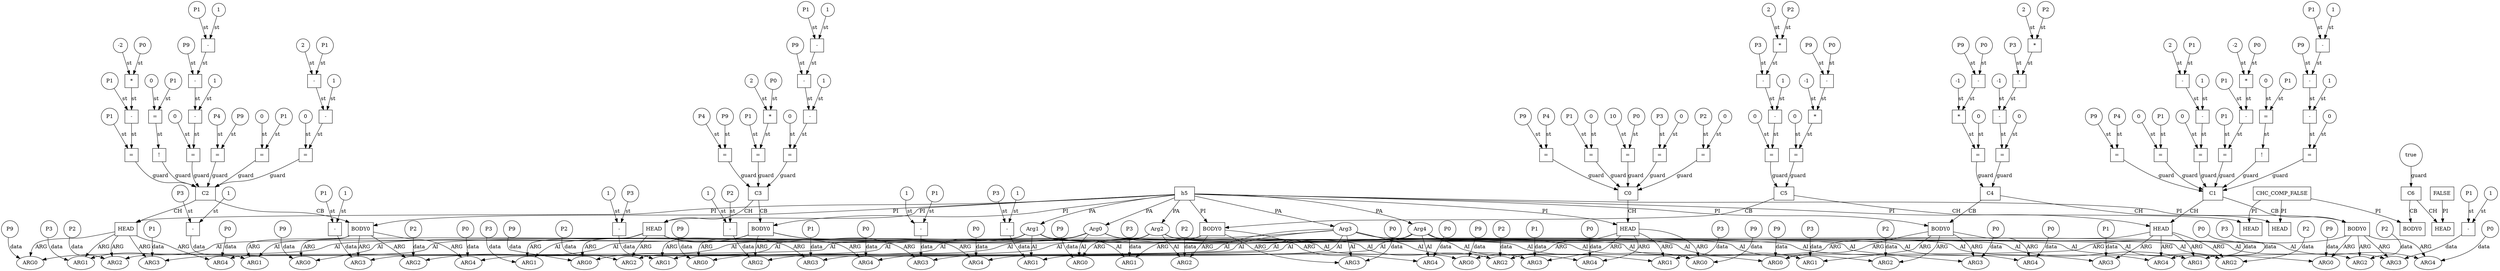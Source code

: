 // Horn Graph
digraph {
	"predicate_0" [label="h5"  nodeName="predicate_0" class=predicateName GNNNodeID=0 shape="box"]
	"predicateArgument_0" [label="Arg0"  nodeName="predicateArgument_0" class=predicateArgument GNNNodeID=1 shape="ellipse"]
		"predicate_0" -> "predicateArgument_0" [ label="PA"]
	"predicateArgument_1" [label="Arg1"  nodeName="predicateArgument_1" class=predicateArgument GNNNodeID=2 shape="ellipse"]
		"predicate_0" -> "predicateArgument_1" [ label="PA"]
	"predicateArgument_2" [label="Arg2"  nodeName="predicateArgument_2" class=predicateArgument GNNNodeID=3 shape="ellipse"]
		"predicate_0" -> "predicateArgument_2" [ label="PA"]
	"predicateArgument_3" [label="Arg3"  nodeName="predicateArgument_3" class=predicateArgument GNNNodeID=4 shape="ellipse"]
		"predicate_0" -> "predicateArgument_3" [ label="PA"]
	"predicateArgument_4" [label="Arg4"  nodeName="predicateArgument_4" class=predicateArgument GNNNodeID=5 shape="ellipse"]
		"predicate_0" -> "predicateArgument_4" [ label="PA"]
	"predicate_1" [label="CHC_COMP_FALSE"  nodeName="predicate_1" class=predicateName GNNNodeID=6 shape="box"]
	"predicate_2" [label="FALSE"  nodeName="predicate_2" class=predicateName GNNNodeID=7 shape="box"]
	"clause_0" [label="C0"  nodeName="clause_0" class=clause GNNNodeID=8 shape="box"]
	"=_9" [label="="  nodeName="=_9" class=operator GNNNodeID=9 shape="square"]
		"=_9" -> "clause_0" [ label="guard"]
	"0_10" [label="0"  nodeName="0_10" class=constant GNNNodeID=10 shape="circle"]
		"0_10" -> "=_9" [ label="st"]
	"P1_11" [label="P1"  nodeName="P1_11" class=symbolicConstant GNNNodeID=11 shape="circle"]
		"P1_11" -> "=_9" [ label="st"]
	"=_12" [label="="  nodeName="=_12" class=operator GNNNodeID=12 shape="square"]
		"=_12" -> "clause_0" [ label="guard"]
	"P0_13" [label="P0"  nodeName="P0_13" class=symbolicConstant GNNNodeID=13 shape="circle"]
		"P0_13" -> "=_12" [ label="st"]
	"10_14" [label="10"  nodeName="10_14" class=constant GNNNodeID=14 shape="circle"]
		"10_14" -> "=_12" [ label="st"]
	"=_15" [label="="  nodeName="=_15" class=operator GNNNodeID=15 shape="square"]
		"=_15" -> "clause_0" [ label="guard"]
	"0_16" [label="0"  nodeName="0_16" class=constant GNNNodeID=16 shape="circle"]
		"0_16" -> "=_15" [ label="st"]
	"P3_17" [label="P3"  nodeName="P3_17" class=symbolicConstant GNNNodeID=17 shape="circle"]
		"P3_17" -> "=_15" [ label="st"]
	"=_18" [label="="  nodeName="=_18" class=operator GNNNodeID=18 shape="square"]
		"=_18" -> "clause_0" [ label="guard"]
	"0_19" [label="0"  nodeName="0_19" class=constant GNNNodeID=19 shape="circle"]
		"0_19" -> "=_18" [ label="st"]
	"P2_20" [label="P2"  nodeName="P2_20" class=symbolicConstant GNNNodeID=20 shape="circle"]
		"P2_20" -> "=_18" [ label="st"]
	"=_21" [label="="  nodeName="=_21" class=operator GNNNodeID=21 shape="square"]
		"=_21" -> "clause_0" [ label="guard"]
	"P4_22" [label="P4"  nodeName="P4_22" class=symbolicConstant GNNNodeID=22 shape="circle"]
		"P4_22" -> "=_21" [ label="st"]
	"P9_23" [label="P9"  nodeName="P9_23" class=symbolicConstant GNNNodeID=23 shape="circle"]
		"P9_23" -> "=_21" [ label="st"]
	"clauseHead_0" [label="HEAD"  nodeName="clauseHead_0" class=clauseHead GNNNodeID=24 shape="box"]
		"clause_0" -> "clauseHead_0" [ label="CH"]
		"predicate_0" -> "clauseHead_0" [ label="PI"]
	"clauseArgument_0" [label="ARG0"  nodeName="clauseArgument_0" class=clauseArg GNNNodeID=25 shape="ellipse"]
		"clauseHead_0" -> "clauseArgument_0" [ label="ARG"]
		"predicateArgument_0" -> "clauseArgument_0" [ label="AI"]
	"P9_26" [label="P9"  nodeName="P9_26" class=symbolicConstant GNNNodeID=26 shape="circle"]
		"P9_26" -> "clauseArgument_0" [ label="data"]
	"clauseArgument_1" [label="ARG1"  nodeName="clauseArgument_1" class=clauseArg GNNNodeID=27 shape="ellipse"]
		"clauseHead_0" -> "clauseArgument_1" [ label="ARG"]
		"predicateArgument_1" -> "clauseArgument_1" [ label="AI"]
	"P3_28" [label="P3"  nodeName="P3_28" class=symbolicConstant GNNNodeID=28 shape="circle"]
		"P3_28" -> "clauseArgument_1" [ label="data"]
	"clauseArgument_2" [label="ARG2"  nodeName="clauseArgument_2" class=clauseArg GNNNodeID=29 shape="ellipse"]
		"clauseHead_0" -> "clauseArgument_2" [ label="ARG"]
		"predicateArgument_2" -> "clauseArgument_2" [ label="AI"]
	"P2_30" [label="P2"  nodeName="P2_30" class=symbolicConstant GNNNodeID=30 shape="circle"]
		"P2_30" -> "clauseArgument_2" [ label="data"]
	"clauseArgument_3" [label="ARG3"  nodeName="clauseArgument_3" class=clauseArg GNNNodeID=31 shape="ellipse"]
		"clauseHead_0" -> "clauseArgument_3" [ label="ARG"]
		"predicateArgument_3" -> "clauseArgument_3" [ label="AI"]
	"P1_32" [label="P1"  nodeName="P1_32" class=symbolicConstant GNNNodeID=32 shape="circle"]
		"P1_32" -> "clauseArgument_3" [ label="data"]
	"clauseArgument_4" [label="ARG4"  nodeName="clauseArgument_4" class=clauseArg GNNNodeID=33 shape="ellipse"]
		"clauseHead_0" -> "clauseArgument_4" [ label="ARG"]
		"predicateArgument_4" -> "clauseArgument_4" [ label="AI"]
	"P0_34" [label="P0"  nodeName="P0_34" class=symbolicConstant GNNNodeID=34 shape="circle"]
		"P0_34" -> "clauseArgument_4" [ label="data"]
	"clause_1" [label="C1"  nodeName="clause_1" class=clause GNNNodeID=35 shape="box"]
	">=_36" [label="="  nodeName=">=_36" class=operator GNNNodeID=36 shape="square"]
		">=_36" -> "clause_1" [ label="guard"]
	"0_37" [label="0"  nodeName="0_37" class=constant GNNNodeID=37 shape="circle"]
		"0_37" -> ">=_36" [ label="st"]
	"P1_38" [label="P1"  nodeName="P1_38" class=symbolicConstant GNNNodeID=38 shape="circle"]
		"P1_38" -> ">=_36" [ label="st"]
	">=_39" [label="="  nodeName=">=_39" class=operator GNNNodeID=39 shape="square"]
		">=_39" -> "clause_1" [ label="guard"]
	"0_40" [label="0"  nodeName="0_40" class=constant GNNNodeID=40 shape="circle"]
		"0_40" -> ">=_39" [ label="st"]
	"-_41" [label="-"  nodeName="-_41" class=operator GNNNodeID=41 shape="square"]
		"-_41" -> ">=_39" [ label="st"]
	"-_42" [label="-"  nodeName="-_42" class=operator GNNNodeID=42 shape="square"]
		"-_42" -> "-_41" [ label="st"]
	"2_43" [label="2"  nodeName="2_43" class=constant GNNNodeID=43 shape="circle"]
		"2_43" -> "-_42" [ label="st"]
	"P1_44" [label="P1"  nodeName="P1_44" class=symbolicConstant GNNNodeID=44 shape="circle"]
		"P1_44" -> "-_42" [ label="st"]
	"1_45" [label="1"  nodeName="1_45" class=constant GNNNodeID=45 shape="circle"]
		"1_45" -> "-_41" [ label="st"]
	"=_46" [label="="  nodeName="=_46" class=operator GNNNodeID=46 shape="square"]
		"=_46" -> "clause_1" [ label="guard"]
	"P1_47" [label="P1"  nodeName="P1_47" class=symbolicConstant GNNNodeID=47 shape="circle"]
		"P1_47" -> "=_46" [ label="st"]
	"-_48" [label="-"  nodeName="-_48" class=operator GNNNodeID=48 shape="square"]
		"-_48" -> "=_46" [ label="st"]
	"P1_49" [label="P1"  nodeName="P1_49" class=symbolicConstant GNNNodeID=49 shape="circle"]
		"P1_49" -> "-_48" [ label="st"]
	"*_50" [label="*"  nodeName="*_50" class=operator GNNNodeID=50 shape="square"]
		"*_50" -> "-_48" [ label="st"]
	"-2_51" [label="-2"  nodeName="-2_51" class=constant GNNNodeID=51 shape="circle"]
		"-2_51" -> "*_50" [ label="st"]
	"P0_52" [label="P0"  nodeName="P0_52" class=symbolicConstant GNNNodeID=52 shape="circle"]
		"P0_52" -> "*_50" [ label="st"]
	"!_53" [label="!"  nodeName="!_53" class=operator GNNNodeID=53 shape="square"]
		"!_53" -> "clause_1" [ label="guard"]
	"=_54" [label="="  nodeName="=_54" class=operator GNNNodeID=54 shape="square"]
		"=_54" -> "!_53" [ label="st"]
	"0_55" [label="0"  nodeName="0_55" class=constant GNNNodeID=55 shape="circle"]
		"0_55" -> "=_54" [ label="st"]
	"P1_56" [label="P1"  nodeName="P1_56" class=symbolicConstant GNNNodeID=56 shape="circle"]
		"P1_56" -> "=_54" [ label="st"]
	">=_57" [label="="  nodeName=">=_57" class=operator GNNNodeID=57 shape="square"]
		">=_57" -> "clause_1" [ label="guard"]
	"0_58" [label="0"  nodeName="0_58" class=constant GNNNodeID=58 shape="circle"]
		"0_58" -> ">=_57" [ label="st"]
	"-_59" [label="-"  nodeName="-_59" class=operator GNNNodeID=59 shape="square"]
		"-_59" -> ">=_57" [ label="st"]
	"-_60" [label="-"  nodeName="-_60" class=operator GNNNodeID=60 shape="square"]
		"-_60" -> "-_59" [ label="st"]
	"P9_61" [label="P9"  nodeName="P9_61" class=symbolicConstant GNNNodeID=61 shape="circle"]
		"P9_61" -> "-_60" [ label="st"]
	"-_62" [label="-"  nodeName="-_62" class=operator GNNNodeID=62 shape="square"]
		"-_62" -> "-_60" [ label="st"]
	"P1_63" [label="P1"  nodeName="P1_63" class=symbolicConstant GNNNodeID=63 shape="circle"]
		"P1_63" -> "-_62" [ label="st"]
	"1_64" [label="1"  nodeName="1_64" class=constant GNNNodeID=64 shape="circle"]
		"1_64" -> "-_62" [ label="st"]
	"1_65" [label="1"  nodeName="1_65" class=constant GNNNodeID=65 shape="circle"]
		"1_65" -> "-_59" [ label="st"]
	"=_66" [label="="  nodeName="=_66" class=operator GNNNodeID=66 shape="square"]
		"=_66" -> "clause_1" [ label="guard"]
	"P4_67" [label="P4"  nodeName="P4_67" class=symbolicConstant GNNNodeID=67 shape="circle"]
		"P4_67" -> "=_66" [ label="st"]
	"P9_68" [label="P9"  nodeName="P9_68" class=symbolicConstant GNNNodeID=68 shape="circle"]
		"P9_68" -> "=_66" [ label="st"]
	"clauseHead_1" [label="HEAD"  nodeName="clauseHead_1" class=clauseHead GNNNodeID=69 shape="box"]
		"clause_1" -> "clauseHead_1" [ label="CH"]
		"predicate_0" -> "clauseHead_1" [ label="PI"]
	"clauseArgument_5" [label="ARG0"  nodeName="clauseArgument_5" class=clauseArg GNNNodeID=70 shape="ellipse"]
		"clauseHead_1" -> "clauseArgument_5" [ label="ARG"]
		"predicateArgument_0" -> "clauseArgument_5" [ label="AI"]
	"P9_71" [label="P9"  nodeName="P9_71" class=symbolicConstant GNNNodeID=71 shape="circle"]
		"P9_71" -> "clauseArgument_5" [ label="data"]
	"clauseArgument_6" [label="ARG1"  nodeName="clauseArgument_6" class=clauseArg GNNNodeID=72 shape="ellipse"]
		"clauseHead_1" -> "clauseArgument_6" [ label="ARG"]
		"predicateArgument_1" -> "clauseArgument_6" [ label="AI"]
	"P3_73" [label="P3"  nodeName="P3_73" class=symbolicConstant GNNNodeID=73 shape="circle"]
		"P3_73" -> "clauseArgument_6" [ label="data"]
	"clauseArgument_7" [label="ARG2"  nodeName="clauseArgument_7" class=clauseArg GNNNodeID=74 shape="ellipse"]
		"clauseHead_1" -> "clauseArgument_7" [ label="ARG"]
		"predicateArgument_2" -> "clauseArgument_7" [ label="AI"]
	"P2_75" [label="P2"  nodeName="P2_75" class=symbolicConstant GNNNodeID=75 shape="circle"]
		"P2_75" -> "clauseArgument_7" [ label="data"]
	"clauseArgument_8" [label="ARG3"  nodeName="clauseArgument_8" class=clauseArg GNNNodeID=76 shape="ellipse"]
		"clauseHead_1" -> "clauseArgument_8" [ label="ARG"]
		"predicateArgument_3" -> "clauseArgument_8" [ label="AI"]
	"P1_77" [label="P1"  nodeName="P1_77" class=symbolicConstant GNNNodeID=77 shape="circle"]
		"P1_77" -> "clauseArgument_8" [ label="data"]
	"clauseArgument_9" [label="ARG4"  nodeName="clauseArgument_9" class=clauseArg GNNNodeID=78 shape="ellipse"]
		"clauseHead_1" -> "clauseArgument_9" [ label="ARG"]
		"predicateArgument_4" -> "clauseArgument_9" [ label="AI"]
	"P0_79" [label="P0"  nodeName="P0_79" class=symbolicConstant GNNNodeID=79 shape="circle"]
		"P0_79" -> "clauseArgument_9" [ label="data"]
	"clauseBody_0" [label="BODY0"  nodeName="clauseBody_0" class=clauseBody GNNNodeID=80 shape="box"]
		"clause_1" -> "clauseBody_0" [ label="CB"]
		"predicate_0" -> "clauseBody_0" [ label="PI"]
	"clauseArgument_10" [label="ARG0"  nodeName="clauseArgument_10" class=clauseArg GNNNodeID=81 shape="ellipse"]
		"clauseBody_0" -> "clauseArgument_10" [ label="ARG"]
		"predicateArgument_0" -> "clauseArgument_10" [ label="AI"]
	"P9_82" [label="P9"  nodeName="P9_82" class=symbolicConstant GNNNodeID=82 shape="circle"]
		"P9_82" -> "clauseArgument_10" [ label="data"]
	"clauseArgument_11" [label="ARG1"  nodeName="clauseArgument_11" class=clauseArg GNNNodeID=83 shape="ellipse"]
		"clauseBody_0" -> "clauseArgument_11" [ label="ARG"]
		"predicateArgument_1" -> "clauseArgument_11" [ label="AI"]
	"-_84" [label="-"  nodeName="-_84" class=operator GNNNodeID=84 shape="square"]
		"-_84" -> "clauseArgument_11" [ label="data"]
	"P3_85" [label="P3"  nodeName="P3_85" class=symbolicConstant GNNNodeID=85 shape="circle"]
		"P3_85" -> "-_84" [ label="st"]
	"1_86" [label="1"  nodeName="1_86" class=constant GNNNodeID=86 shape="circle"]
		"1_86" -> "-_84" [ label="st"]
	"clauseArgument_12" [label="ARG2"  nodeName="clauseArgument_12" class=clauseArg GNNNodeID=87 shape="ellipse"]
		"clauseBody_0" -> "clauseArgument_12" [ label="ARG"]
		"predicateArgument_2" -> "clauseArgument_12" [ label="AI"]
	"P2_88" [label="P2"  nodeName="P2_88" class=symbolicConstant GNNNodeID=88 shape="circle"]
		"P2_88" -> "clauseArgument_12" [ label="data"]
	"clauseArgument_13" [label="ARG3"  nodeName="clauseArgument_13" class=clauseArg GNNNodeID=89 shape="ellipse"]
		"clauseBody_0" -> "clauseArgument_13" [ label="ARG"]
		"predicateArgument_3" -> "clauseArgument_13" [ label="AI"]
	"-_90" [label="-"  nodeName="-_90" class=operator GNNNodeID=90 shape="square"]
		"-_90" -> "clauseArgument_13" [ label="data"]
	"P1_91" [label="P1"  nodeName="P1_91" class=symbolicConstant GNNNodeID=91 shape="circle"]
		"P1_91" -> "-_90" [ label="st"]
	"1_92" [label="1"  nodeName="1_92" class=constant GNNNodeID=92 shape="circle"]
		"1_92" -> "-_90" [ label="st"]
	"clauseArgument_14" [label="ARG4"  nodeName="clauseArgument_14" class=clauseArg GNNNodeID=93 shape="ellipse"]
		"clauseBody_0" -> "clauseArgument_14" [ label="ARG"]
		"predicateArgument_4" -> "clauseArgument_14" [ label="AI"]
	"P0_94" [label="P0"  nodeName="P0_94" class=symbolicConstant GNNNodeID=94 shape="circle"]
		"P0_94" -> "clauseArgument_14" [ label="data"]
	"clause_2" [label="C2"  nodeName="clause_2" class=clause GNNNodeID=95 shape="box"]
	">=_96" [label="="  nodeName=">=_96" class=operator GNNNodeID=96 shape="square"]
		">=_96" -> "clause_2" [ label="guard"]
	"0_97" [label="0"  nodeName="0_97" class=constant GNNNodeID=97 shape="circle"]
		"0_97" -> ">=_96" [ label="st"]
	"P1_98" [label="P1"  nodeName="P1_98" class=symbolicConstant GNNNodeID=98 shape="circle"]
		"P1_98" -> ">=_96" [ label="st"]
	">=_99" [label="="  nodeName=">=_99" class=operator GNNNodeID=99 shape="square"]
		">=_99" -> "clause_2" [ label="guard"]
	"0_100" [label="0"  nodeName="0_100" class=constant GNNNodeID=100 shape="circle"]
		"0_100" -> ">=_99" [ label="st"]
	"-_101" [label="-"  nodeName="-_101" class=operator GNNNodeID=101 shape="square"]
		"-_101" -> ">=_99" [ label="st"]
	"-_102" [label="-"  nodeName="-_102" class=operator GNNNodeID=102 shape="square"]
		"-_102" -> "-_101" [ label="st"]
	"2_103" [label="2"  nodeName="2_103" class=constant GNNNodeID=103 shape="circle"]
		"2_103" -> "-_102" [ label="st"]
	"P1_104" [label="P1"  nodeName="P1_104" class=symbolicConstant GNNNodeID=104 shape="circle"]
		"P1_104" -> "-_102" [ label="st"]
	"1_105" [label="1"  nodeName="1_105" class=constant GNNNodeID=105 shape="circle"]
		"1_105" -> "-_101" [ label="st"]
	"=_106" [label="="  nodeName="=_106" class=operator GNNNodeID=106 shape="square"]
		"=_106" -> "clause_2" [ label="guard"]
	"P1_107" [label="P1"  nodeName="P1_107" class=symbolicConstant GNNNodeID=107 shape="circle"]
		"P1_107" -> "=_106" [ label="st"]
	"-_108" [label="-"  nodeName="-_108" class=operator GNNNodeID=108 shape="square"]
		"-_108" -> "=_106" [ label="st"]
	"P1_109" [label="P1"  nodeName="P1_109" class=symbolicConstant GNNNodeID=109 shape="circle"]
		"P1_109" -> "-_108" [ label="st"]
	"*_110" [label="*"  nodeName="*_110" class=operator GNNNodeID=110 shape="square"]
		"*_110" -> "-_108" [ label="st"]
	"-2_111" [label="-2"  nodeName="-2_111" class=constant GNNNodeID=111 shape="circle"]
		"-2_111" -> "*_110" [ label="st"]
	"P0_112" [label="P0"  nodeName="P0_112" class=symbolicConstant GNNNodeID=112 shape="circle"]
		"P0_112" -> "*_110" [ label="st"]
	"!_113" [label="!"  nodeName="!_113" class=operator GNNNodeID=113 shape="square"]
		"!_113" -> "clause_2" [ label="guard"]
	"=_114" [label="="  nodeName="=_114" class=operator GNNNodeID=114 shape="square"]
		"=_114" -> "!_113" [ label="st"]
	"0_115" [label="0"  nodeName="0_115" class=constant GNNNodeID=115 shape="circle"]
		"0_115" -> "=_114" [ label="st"]
	"P1_116" [label="P1"  nodeName="P1_116" class=symbolicConstant GNNNodeID=116 shape="circle"]
		"P1_116" -> "=_114" [ label="st"]
	">=_117" [label="="  nodeName=">=_117" class=operator GNNNodeID=117 shape="square"]
		">=_117" -> "clause_2" [ label="guard"]
	"0_118" [label="0"  nodeName="0_118" class=constant GNNNodeID=118 shape="circle"]
		"0_118" -> ">=_117" [ label="st"]
	"-_119" [label="-"  nodeName="-_119" class=operator GNNNodeID=119 shape="square"]
		"-_119" -> ">=_117" [ label="st"]
	"-_120" [label="-"  nodeName="-_120" class=operator GNNNodeID=120 shape="square"]
		"-_120" -> "-_119" [ label="st"]
	"P9_121" [label="P9"  nodeName="P9_121" class=symbolicConstant GNNNodeID=121 shape="circle"]
		"P9_121" -> "-_120" [ label="st"]
	"-_122" [label="-"  nodeName="-_122" class=operator GNNNodeID=122 shape="square"]
		"-_122" -> "-_120" [ label="st"]
	"P1_123" [label="P1"  nodeName="P1_123" class=symbolicConstant GNNNodeID=123 shape="circle"]
		"P1_123" -> "-_122" [ label="st"]
	"1_124" [label="1"  nodeName="1_124" class=constant GNNNodeID=124 shape="circle"]
		"1_124" -> "-_122" [ label="st"]
	"1_125" [label="1"  nodeName="1_125" class=constant GNNNodeID=125 shape="circle"]
		"1_125" -> "-_119" [ label="st"]
	"=_126" [label="="  nodeName="=_126" class=operator GNNNodeID=126 shape="square"]
		"=_126" -> "clause_2" [ label="guard"]
	"P4_127" [label="P4"  nodeName="P4_127" class=symbolicConstant GNNNodeID=127 shape="circle"]
		"P4_127" -> "=_126" [ label="st"]
	"P9_128" [label="P9"  nodeName="P9_128" class=symbolicConstant GNNNodeID=128 shape="circle"]
		"P9_128" -> "=_126" [ label="st"]
	"clauseHead_2" [label="HEAD"  nodeName="clauseHead_2" class=clauseHead GNNNodeID=129 shape="box"]
		"clause_2" -> "clauseHead_2" [ label="CH"]
		"predicate_0" -> "clauseHead_2" [ label="PI"]
	"clauseArgument_15" [label="ARG0"  nodeName="clauseArgument_15" class=clauseArg GNNNodeID=130 shape="ellipse"]
		"clauseHead_2" -> "clauseArgument_15" [ label="ARG"]
		"predicateArgument_0" -> "clauseArgument_15" [ label="AI"]
	"P9_131" [label="P9"  nodeName="P9_131" class=symbolicConstant GNNNodeID=131 shape="circle"]
		"P9_131" -> "clauseArgument_15" [ label="data"]
	"clauseArgument_16" [label="ARG1"  nodeName="clauseArgument_16" class=clauseArg GNNNodeID=132 shape="ellipse"]
		"clauseHead_2" -> "clauseArgument_16" [ label="ARG"]
		"predicateArgument_1" -> "clauseArgument_16" [ label="AI"]
	"P3_133" [label="P3"  nodeName="P3_133" class=symbolicConstant GNNNodeID=133 shape="circle"]
		"P3_133" -> "clauseArgument_16" [ label="data"]
	"clauseArgument_17" [label="ARG2"  nodeName="clauseArgument_17" class=clauseArg GNNNodeID=134 shape="ellipse"]
		"clauseHead_2" -> "clauseArgument_17" [ label="ARG"]
		"predicateArgument_2" -> "clauseArgument_17" [ label="AI"]
	"P2_135" [label="P2"  nodeName="P2_135" class=symbolicConstant GNNNodeID=135 shape="circle"]
		"P2_135" -> "clauseArgument_17" [ label="data"]
	"clauseArgument_18" [label="ARG3"  nodeName="clauseArgument_18" class=clauseArg GNNNodeID=136 shape="ellipse"]
		"clauseHead_2" -> "clauseArgument_18" [ label="ARG"]
		"predicateArgument_3" -> "clauseArgument_18" [ label="AI"]
	"P1_137" [label="P1"  nodeName="P1_137" class=symbolicConstant GNNNodeID=137 shape="circle"]
		"P1_137" -> "clauseArgument_18" [ label="data"]
	"clauseArgument_19" [label="ARG4"  nodeName="clauseArgument_19" class=clauseArg GNNNodeID=138 shape="ellipse"]
		"clauseHead_2" -> "clauseArgument_19" [ label="ARG"]
		"predicateArgument_4" -> "clauseArgument_19" [ label="AI"]
	"P0_139" [label="P0"  nodeName="P0_139" class=symbolicConstant GNNNodeID=139 shape="circle"]
		"P0_139" -> "clauseArgument_19" [ label="data"]
	"clauseBody_1" [label="BODY0"  nodeName="clauseBody_1" class=clauseBody GNNNodeID=140 shape="box"]
		"clause_2" -> "clauseBody_1" [ label="CB"]
		"predicate_0" -> "clauseBody_1" [ label="PI"]
	"clauseArgument_20" [label="ARG0"  nodeName="clauseArgument_20" class=clauseArg GNNNodeID=141 shape="ellipse"]
		"clauseBody_1" -> "clauseArgument_20" [ label="ARG"]
		"predicateArgument_0" -> "clauseArgument_20" [ label="AI"]
	"P9_142" [label="P9"  nodeName="P9_142" class=symbolicConstant GNNNodeID=142 shape="circle"]
		"P9_142" -> "clauseArgument_20" [ label="data"]
	"clauseArgument_21" [label="ARG1"  nodeName="clauseArgument_21" class=clauseArg GNNNodeID=143 shape="ellipse"]
		"clauseBody_1" -> "clauseArgument_21" [ label="ARG"]
		"predicateArgument_1" -> "clauseArgument_21" [ label="AI"]
	"-_144" [label="-"  nodeName="-_144" class=operator GNNNodeID=144 shape="square"]
		"-_144" -> "clauseArgument_21" [ label="data"]
	"P3_145" [label="P3"  nodeName="P3_145" class=symbolicConstant GNNNodeID=145 shape="circle"]
		"P3_145" -> "-_144" [ label="st"]
	"1_146" [label="1"  nodeName="1_146" class=constant GNNNodeID=146 shape="circle"]
		"1_146" -> "-_144" [ label="st"]
	"clauseArgument_22" [label="ARG2"  nodeName="clauseArgument_22" class=clauseArg GNNNodeID=147 shape="ellipse"]
		"clauseBody_1" -> "clauseArgument_22" [ label="ARG"]
		"predicateArgument_2" -> "clauseArgument_22" [ label="AI"]
	"P2_148" [label="P2"  nodeName="P2_148" class=symbolicConstant GNNNodeID=148 shape="circle"]
		"P2_148" -> "clauseArgument_22" [ label="data"]
	"clauseArgument_23" [label="ARG3"  nodeName="clauseArgument_23" class=clauseArg GNNNodeID=149 shape="ellipse"]
		"clauseBody_1" -> "clauseArgument_23" [ label="ARG"]
		"predicateArgument_3" -> "clauseArgument_23" [ label="AI"]
	"-_150" [label="-"  nodeName="-_150" class=operator GNNNodeID=150 shape="square"]
		"-_150" -> "clauseArgument_23" [ label="data"]
	"P1_151" [label="P1"  nodeName="P1_151" class=symbolicConstant GNNNodeID=151 shape="circle"]
		"P1_151" -> "-_150" [ label="st"]
	"1_152" [label="1"  nodeName="1_152" class=constant GNNNodeID=152 shape="circle"]
		"1_152" -> "-_150" [ label="st"]
	"clauseArgument_24" [label="ARG4"  nodeName="clauseArgument_24" class=clauseArg GNNNodeID=153 shape="ellipse"]
		"clauseBody_1" -> "clauseArgument_24" [ label="ARG"]
		"predicateArgument_4" -> "clauseArgument_24" [ label="AI"]
	"P0_154" [label="P0"  nodeName="P0_154" class=symbolicConstant GNNNodeID=154 shape="circle"]
		"P0_154" -> "clauseArgument_24" [ label="data"]
	"clause_3" [label="C3"  nodeName="clause_3" class=clause GNNNodeID=155 shape="box"]
	"=_156" [label="="  nodeName="=_156" class=operator GNNNodeID=156 shape="square"]
		"=_156" -> "clause_3" [ label="guard"]
	"P1_157" [label="P1"  nodeName="P1_157" class=symbolicConstant GNNNodeID=157 shape="circle"]
		"P1_157" -> "=_156" [ label="st"]
	"*_158" [label="*"  nodeName="*_158" class=operator GNNNodeID=158 shape="square"]
		"*_158" -> "=_156" [ label="st"]
	"2_159" [label="2"  nodeName="2_159" class=constant GNNNodeID=159 shape="circle"]
		"2_159" -> "*_158" [ label="st"]
	"P0_160" [label="P0"  nodeName="P0_160" class=symbolicConstant GNNNodeID=160 shape="circle"]
		"P0_160" -> "*_158" [ label="st"]
	">=_161" [label="="  nodeName=">=_161" class=operator GNNNodeID=161 shape="square"]
		">=_161" -> "clause_3" [ label="guard"]
	"0_162" [label="0"  nodeName="0_162" class=constant GNNNodeID=162 shape="circle"]
		"0_162" -> ">=_161" [ label="st"]
	"-_163" [label="-"  nodeName="-_163" class=operator GNNNodeID=163 shape="square"]
		"-_163" -> ">=_161" [ label="st"]
	"-_164" [label="-"  nodeName="-_164" class=operator GNNNodeID=164 shape="square"]
		"-_164" -> "-_163" [ label="st"]
	"P9_165" [label="P9"  nodeName="P9_165" class=symbolicConstant GNNNodeID=165 shape="circle"]
		"P9_165" -> "-_164" [ label="st"]
	"-_166" [label="-"  nodeName="-_166" class=operator GNNNodeID=166 shape="square"]
		"-_166" -> "-_164" [ label="st"]
	"P1_167" [label="P1"  nodeName="P1_167" class=symbolicConstant GNNNodeID=167 shape="circle"]
		"P1_167" -> "-_166" [ label="st"]
	"1_168" [label="1"  nodeName="1_168" class=constant GNNNodeID=168 shape="circle"]
		"1_168" -> "-_166" [ label="st"]
	"1_169" [label="1"  nodeName="1_169" class=constant GNNNodeID=169 shape="circle"]
		"1_169" -> "-_163" [ label="st"]
	"=_170" [label="="  nodeName="=_170" class=operator GNNNodeID=170 shape="square"]
		"=_170" -> "clause_3" [ label="guard"]
	"P4_171" [label="P4"  nodeName="P4_171" class=symbolicConstant GNNNodeID=171 shape="circle"]
		"P4_171" -> "=_170" [ label="st"]
	"P9_172" [label="P9"  nodeName="P9_172" class=symbolicConstant GNNNodeID=172 shape="circle"]
		"P9_172" -> "=_170" [ label="st"]
	"clauseHead_3" [label="HEAD"  nodeName="clauseHead_3" class=clauseHead GNNNodeID=173 shape="box"]
		"clause_3" -> "clauseHead_3" [ label="CH"]
		"predicate_0" -> "clauseHead_3" [ label="PI"]
	"clauseArgument_25" [label="ARG0"  nodeName="clauseArgument_25" class=clauseArg GNNNodeID=174 shape="ellipse"]
		"clauseHead_3" -> "clauseArgument_25" [ label="ARG"]
		"predicateArgument_0" -> "clauseArgument_25" [ label="AI"]
	"P9_175" [label="P9"  nodeName="P9_175" class=symbolicConstant GNNNodeID=175 shape="circle"]
		"P9_175" -> "clauseArgument_25" [ label="data"]
	"clauseArgument_26" [label="ARG1"  nodeName="clauseArgument_26" class=clauseArg GNNNodeID=176 shape="ellipse"]
		"clauseHead_3" -> "clauseArgument_26" [ label="ARG"]
		"predicateArgument_1" -> "clauseArgument_26" [ label="AI"]
	"P3_177" [label="P3"  nodeName="P3_177" class=symbolicConstant GNNNodeID=177 shape="circle"]
		"P3_177" -> "clauseArgument_26" [ label="data"]
	"clauseArgument_27" [label="ARG2"  nodeName="clauseArgument_27" class=clauseArg GNNNodeID=178 shape="ellipse"]
		"clauseHead_3" -> "clauseArgument_27" [ label="ARG"]
		"predicateArgument_2" -> "clauseArgument_27" [ label="AI"]
	"P2_179" [label="P2"  nodeName="P2_179" class=symbolicConstant GNNNodeID=179 shape="circle"]
		"P2_179" -> "clauseArgument_27" [ label="data"]
	"clauseArgument_28" [label="ARG3"  nodeName="clauseArgument_28" class=clauseArg GNNNodeID=180 shape="ellipse"]
		"clauseHead_3" -> "clauseArgument_28" [ label="ARG"]
		"predicateArgument_3" -> "clauseArgument_28" [ label="AI"]
	"P1_181" [label="P1"  nodeName="P1_181" class=symbolicConstant GNNNodeID=181 shape="circle"]
		"P1_181" -> "clauseArgument_28" [ label="data"]
	"clauseArgument_29" [label="ARG4"  nodeName="clauseArgument_29" class=clauseArg GNNNodeID=182 shape="ellipse"]
		"clauseHead_3" -> "clauseArgument_29" [ label="ARG"]
		"predicateArgument_4" -> "clauseArgument_29" [ label="AI"]
	"P0_183" [label="P0"  nodeName="P0_183" class=symbolicConstant GNNNodeID=183 shape="circle"]
		"P0_183" -> "clauseArgument_29" [ label="data"]
	"clauseBody_2" [label="BODY0"  nodeName="clauseBody_2" class=clauseBody GNNNodeID=184 shape="box"]
		"clause_3" -> "clauseBody_2" [ label="CB"]
		"predicate_0" -> "clauseBody_2" [ label="PI"]
	"clauseArgument_30" [label="ARG0"  nodeName="clauseArgument_30" class=clauseArg GNNNodeID=185 shape="ellipse"]
		"clauseBody_2" -> "clauseArgument_30" [ label="ARG"]
		"predicateArgument_0" -> "clauseArgument_30" [ label="AI"]
	"P9_186" [label="P9"  nodeName="P9_186" class=symbolicConstant GNNNodeID=186 shape="circle"]
		"P9_186" -> "clauseArgument_30" [ label="data"]
	"clauseArgument_31" [label="ARG1"  nodeName="clauseArgument_31" class=clauseArg GNNNodeID=187 shape="ellipse"]
		"clauseBody_2" -> "clauseArgument_31" [ label="ARG"]
		"predicateArgument_1" -> "clauseArgument_31" [ label="AI"]
	"-_188" [label="-"  nodeName="-_188" class=operator GNNNodeID=188 shape="square"]
		"-_188" -> "clauseArgument_31" [ label="data"]
	"P3_189" [label="P3"  nodeName="P3_189" class=symbolicConstant GNNNodeID=189 shape="circle"]
		"P3_189" -> "-_188" [ label="st"]
	"1_190" [label="1"  nodeName="1_190" class=constant GNNNodeID=190 shape="circle"]
		"1_190" -> "-_188" [ label="st"]
	"clauseArgument_32" [label="ARG2"  nodeName="clauseArgument_32" class=clauseArg GNNNodeID=191 shape="ellipse"]
		"clauseBody_2" -> "clauseArgument_32" [ label="ARG"]
		"predicateArgument_2" -> "clauseArgument_32" [ label="AI"]
	"-_192" [label="-"  nodeName="-_192" class=operator GNNNodeID=192 shape="square"]
		"-_192" -> "clauseArgument_32" [ label="data"]
	"P2_193" [label="P2"  nodeName="P2_193" class=symbolicConstant GNNNodeID=193 shape="circle"]
		"P2_193" -> "-_192" [ label="st"]
	"1_194" [label="1"  nodeName="1_194" class=constant GNNNodeID=194 shape="circle"]
		"1_194" -> "-_192" [ label="st"]
	"clauseArgument_33" [label="ARG3"  nodeName="clauseArgument_33" class=clauseArg GNNNodeID=195 shape="ellipse"]
		"clauseBody_2" -> "clauseArgument_33" [ label="ARG"]
		"predicateArgument_3" -> "clauseArgument_33" [ label="AI"]
	"-_196" [label="-"  nodeName="-_196" class=operator GNNNodeID=196 shape="square"]
		"-_196" -> "clauseArgument_33" [ label="data"]
	"P1_197" [label="P1"  nodeName="P1_197" class=symbolicConstant GNNNodeID=197 shape="circle"]
		"P1_197" -> "-_196" [ label="st"]
	"1_198" [label="1"  nodeName="1_198" class=constant GNNNodeID=198 shape="circle"]
		"1_198" -> "-_196" [ label="st"]
	"clauseArgument_34" [label="ARG4"  nodeName="clauseArgument_34" class=clauseArg GNNNodeID=199 shape="ellipse"]
		"clauseBody_2" -> "clauseArgument_34" [ label="ARG"]
		"predicateArgument_4" -> "clauseArgument_34" [ label="AI"]
	"P0_200" [label="P0"  nodeName="P0_200" class=symbolicConstant GNNNodeID=200 shape="circle"]
		"P0_200" -> "clauseArgument_34" [ label="data"]
	"clause_4" [label="C4"  nodeName="clause_4" class=clause GNNNodeID=201 shape="box"]
	">=_202" [label="="  nodeName=">=_202" class=operator GNNNodeID=202 shape="square"]
		">=_202" -> "clause_4" [ label="guard"]
	"0_203" [label="0"  nodeName="0_203" class=constant GNNNodeID=203 shape="circle"]
		"0_203" -> ">=_202" [ label="st"]
	"-_204" [label="-"  nodeName="-_204" class=operator GNNNodeID=204 shape="square"]
		"-_204" -> ">=_202" [ label="st"]
	"-1_205" [label="-1"  nodeName="-1_205" class=constant GNNNodeID=205 shape="circle"]
		"-1_205" -> "-_204" [ label="st"]
	"-_206" [label="-"  nodeName="-_206" class=operator GNNNodeID=206 shape="square"]
		"-_206" -> "-_204" [ label="st"]
	"P3_207" [label="P3"  nodeName="P3_207" class=symbolicConstant GNNNodeID=207 shape="circle"]
		"P3_207" -> "-_206" [ label="st"]
	"*_208" [label="*"  nodeName="*_208" class=operator GNNNodeID=208 shape="square"]
		"*_208" -> "-_206" [ label="st"]
	"2_209" [label="2"  nodeName="2_209" class=constant GNNNodeID=209 shape="circle"]
		"2_209" -> "*_208" [ label="st"]
	"P2_210" [label="P2"  nodeName="P2_210" class=symbolicConstant GNNNodeID=210 shape="circle"]
		"P2_210" -> "*_208" [ label="st"]
	">=_211" [label="="  nodeName=">=_211" class=operator GNNNodeID=211 shape="square"]
		">=_211" -> "clause_4" [ label="guard"]
	"0_212" [label="0"  nodeName="0_212" class=constant GNNNodeID=212 shape="circle"]
		"0_212" -> ">=_211" [ label="st"]
	"*_213" [label="*"  nodeName="*_213" class=operator GNNNodeID=213 shape="square"]
		"*_213" -> ">=_211" [ label="st"]
	"-1_214" [label="-1"  nodeName="-1_214" class=constant GNNNodeID=214 shape="circle"]
		"-1_214" -> "*_213" [ label="st"]
	"-_215" [label="-"  nodeName="-_215" class=operator GNNNodeID=215 shape="square"]
		"-_215" -> "*_213" [ label="st"]
	"P9_216" [label="P9"  nodeName="P9_216" class=symbolicConstant GNNNodeID=216 shape="circle"]
		"P9_216" -> "-_215" [ label="st"]
	"P0_217" [label="P0"  nodeName="P0_217" class=symbolicConstant GNNNodeID=217 shape="circle"]
		"P0_217" -> "-_215" [ label="st"]
	"clauseHead_4" [label="HEAD"  nodeName="clauseHead_4" class=clauseHead GNNNodeID=218 shape="box"]
		"clause_4" -> "clauseHead_4" [ label="CH"]
		"predicate_1" -> "clauseHead_4" [ label="PI"]
	"clauseBody_3" [label="BODY0"  nodeName="clauseBody_3" class=clauseBody GNNNodeID=219 shape="box"]
		"clause_4" -> "clauseBody_3" [ label="CB"]
		"predicate_0" -> "clauseBody_3" [ label="PI"]
	"clauseArgument_35" [label="ARG0"  nodeName="clauseArgument_35" class=clauseArg GNNNodeID=220 shape="ellipse"]
		"clauseBody_3" -> "clauseArgument_35" [ label="ARG"]
		"predicateArgument_0" -> "clauseArgument_35" [ label="AI"]
	"P9_221" [label="P9"  nodeName="P9_221" class=symbolicConstant GNNNodeID=221 shape="circle"]
		"P9_221" -> "clauseArgument_35" [ label="data"]
	"clauseArgument_36" [label="ARG1"  nodeName="clauseArgument_36" class=clauseArg GNNNodeID=222 shape="ellipse"]
		"clauseBody_3" -> "clauseArgument_36" [ label="ARG"]
		"predicateArgument_1" -> "clauseArgument_36" [ label="AI"]
	"P3_223" [label="P3"  nodeName="P3_223" class=symbolicConstant GNNNodeID=223 shape="circle"]
		"P3_223" -> "clauseArgument_36" [ label="data"]
	"clauseArgument_37" [label="ARG2"  nodeName="clauseArgument_37" class=clauseArg GNNNodeID=224 shape="ellipse"]
		"clauseBody_3" -> "clauseArgument_37" [ label="ARG"]
		"predicateArgument_2" -> "clauseArgument_37" [ label="AI"]
	"P2_225" [label="P2"  nodeName="P2_225" class=symbolicConstant GNNNodeID=225 shape="circle"]
		"P2_225" -> "clauseArgument_37" [ label="data"]
	"clauseArgument_38" [label="ARG3"  nodeName="clauseArgument_38" class=clauseArg GNNNodeID=226 shape="ellipse"]
		"clauseBody_3" -> "clauseArgument_38" [ label="ARG"]
		"predicateArgument_3" -> "clauseArgument_38" [ label="AI"]
	"P0_227" [label="P0"  nodeName="P0_227" class=symbolicConstant GNNNodeID=227 shape="circle"]
		"P0_227" -> "clauseArgument_38" [ label="data"]
	"clauseArgument_39" [label="ARG4"  nodeName="clauseArgument_39" class=clauseArg GNNNodeID=228 shape="ellipse"]
		"clauseBody_3" -> "clauseArgument_39" [ label="ARG"]
		"predicateArgument_4" -> "clauseArgument_39" [ label="AI"]
	"P0_229" [label="P0"  nodeName="P0_229" class=symbolicConstant GNNNodeID=229 shape="circle"]
		"P0_229" -> "clauseArgument_39" [ label="data"]
	"clause_5" [label="C5"  nodeName="clause_5" class=clause GNNNodeID=230 shape="box"]
	">=_231" [label="="  nodeName=">=_231" class=operator GNNNodeID=231 shape="square"]
		">=_231" -> "clause_5" [ label="guard"]
	"0_232" [label="0"  nodeName="0_232" class=constant GNNNodeID=232 shape="circle"]
		"0_232" -> ">=_231" [ label="st"]
	"-_233" [label="-"  nodeName="-_233" class=operator GNNNodeID=233 shape="square"]
		"-_233" -> ">=_231" [ label="st"]
	"-_234" [label="-"  nodeName="-_234" class=operator GNNNodeID=234 shape="square"]
		"-_234" -> "-_233" [ label="st"]
	"P3_235" [label="P3"  nodeName="P3_235" class=symbolicConstant GNNNodeID=235 shape="circle"]
		"P3_235" -> "-_234" [ label="st"]
	"*_236" [label="*"  nodeName="*_236" class=operator GNNNodeID=236 shape="square"]
		"*_236" -> "-_234" [ label="st"]
	"2_237" [label="2"  nodeName="2_237" class=constant GNNNodeID=237 shape="circle"]
		"2_237" -> "*_236" [ label="st"]
	"P2_238" [label="P2"  nodeName="P2_238" class=symbolicConstant GNNNodeID=238 shape="circle"]
		"P2_238" -> "*_236" [ label="st"]
	"1_239" [label="1"  nodeName="1_239" class=constant GNNNodeID=239 shape="circle"]
		"1_239" -> "-_233" [ label="st"]
	">=_240" [label="="  nodeName=">=_240" class=operator GNNNodeID=240 shape="square"]
		">=_240" -> "clause_5" [ label="guard"]
	"0_241" [label="0"  nodeName="0_241" class=constant GNNNodeID=241 shape="circle"]
		"0_241" -> ">=_240" [ label="st"]
	"*_242" [label="*"  nodeName="*_242" class=operator GNNNodeID=242 shape="square"]
		"*_242" -> ">=_240" [ label="st"]
	"-1_243" [label="-1"  nodeName="-1_243" class=constant GNNNodeID=243 shape="circle"]
		"-1_243" -> "*_242" [ label="st"]
	"-_244" [label="-"  nodeName="-_244" class=operator GNNNodeID=244 shape="square"]
		"-_244" -> "*_242" [ label="st"]
	"P9_245" [label="P9"  nodeName="P9_245" class=symbolicConstant GNNNodeID=245 shape="circle"]
		"P9_245" -> "-_244" [ label="st"]
	"P0_246" [label="P0"  nodeName="P0_246" class=symbolicConstant GNNNodeID=246 shape="circle"]
		"P0_246" -> "-_244" [ label="st"]
	"clauseHead_5" [label="HEAD"  nodeName="clauseHead_5" class=clauseHead GNNNodeID=247 shape="box"]
		"clause_5" -> "clauseHead_5" [ label="CH"]
		"predicate_1" -> "clauseHead_5" [ label="PI"]
	"clauseBody_4" [label="BODY0"  nodeName="clauseBody_4" class=clauseBody GNNNodeID=248 shape="box"]
		"clause_5" -> "clauseBody_4" [ label="CB"]
		"predicate_0" -> "clauseBody_4" [ label="PI"]
	"clauseArgument_40" [label="ARG0"  nodeName="clauseArgument_40" class=clauseArg GNNNodeID=249 shape="ellipse"]
		"clauseBody_4" -> "clauseArgument_40" [ label="ARG"]
		"predicateArgument_0" -> "clauseArgument_40" [ label="AI"]
	"P9_250" [label="P9"  nodeName="P9_250" class=symbolicConstant GNNNodeID=250 shape="circle"]
		"P9_250" -> "clauseArgument_40" [ label="data"]
	"clauseArgument_41" [label="ARG1"  nodeName="clauseArgument_41" class=clauseArg GNNNodeID=251 shape="ellipse"]
		"clauseBody_4" -> "clauseArgument_41" [ label="ARG"]
		"predicateArgument_1" -> "clauseArgument_41" [ label="AI"]
	"P3_252" [label="P3"  nodeName="P3_252" class=symbolicConstant GNNNodeID=252 shape="circle"]
		"P3_252" -> "clauseArgument_41" [ label="data"]
	"clauseArgument_42" [label="ARG2"  nodeName="clauseArgument_42" class=clauseArg GNNNodeID=253 shape="ellipse"]
		"clauseBody_4" -> "clauseArgument_42" [ label="ARG"]
		"predicateArgument_2" -> "clauseArgument_42" [ label="AI"]
	"P2_254" [label="P2"  nodeName="P2_254" class=symbolicConstant GNNNodeID=254 shape="circle"]
		"P2_254" -> "clauseArgument_42" [ label="data"]
	"clauseArgument_43" [label="ARG3"  nodeName="clauseArgument_43" class=clauseArg GNNNodeID=255 shape="ellipse"]
		"clauseBody_4" -> "clauseArgument_43" [ label="ARG"]
		"predicateArgument_3" -> "clauseArgument_43" [ label="AI"]
	"P0_256" [label="P0"  nodeName="P0_256" class=symbolicConstant GNNNodeID=256 shape="circle"]
		"P0_256" -> "clauseArgument_43" [ label="data"]
	"clauseArgument_44" [label="ARG4"  nodeName="clauseArgument_44" class=clauseArg GNNNodeID=257 shape="ellipse"]
		"clauseBody_4" -> "clauseArgument_44" [ label="ARG"]
		"predicateArgument_4" -> "clauseArgument_44" [ label="AI"]
	"P0_258" [label="P0"  nodeName="P0_258" class=symbolicConstant GNNNodeID=258 shape="circle"]
		"P0_258" -> "clauseArgument_44" [ label="data"]
	"clause_6" [label="C6"  nodeName="clause_6" class=clause GNNNodeID=259 shape="box"]
	"true_260" [label="true"  nodeName="true_260" class=constant GNNNodeID=260 shape="circle"]
		"true_260" -> "clause_6" [ label="guard"]
	"clauseHead_6" [label="HEAD"  nodeName="clauseHead_6" class=clauseHead GNNNodeID=261 shape="box"]
		"clause_6" -> "clauseHead_6" [ label="CH"]
		"predicate_2" -> "clauseHead_6" [ label="PI"]
	"clauseBody_5" [label="BODY0"  nodeName="clauseBody_5" class=clauseBody GNNNodeID=262 shape="box"]
		"clause_6" -> "clauseBody_5" [ label="CB"]
		"predicate_1" -> "clauseBody_5" [ label="PI"]
}
